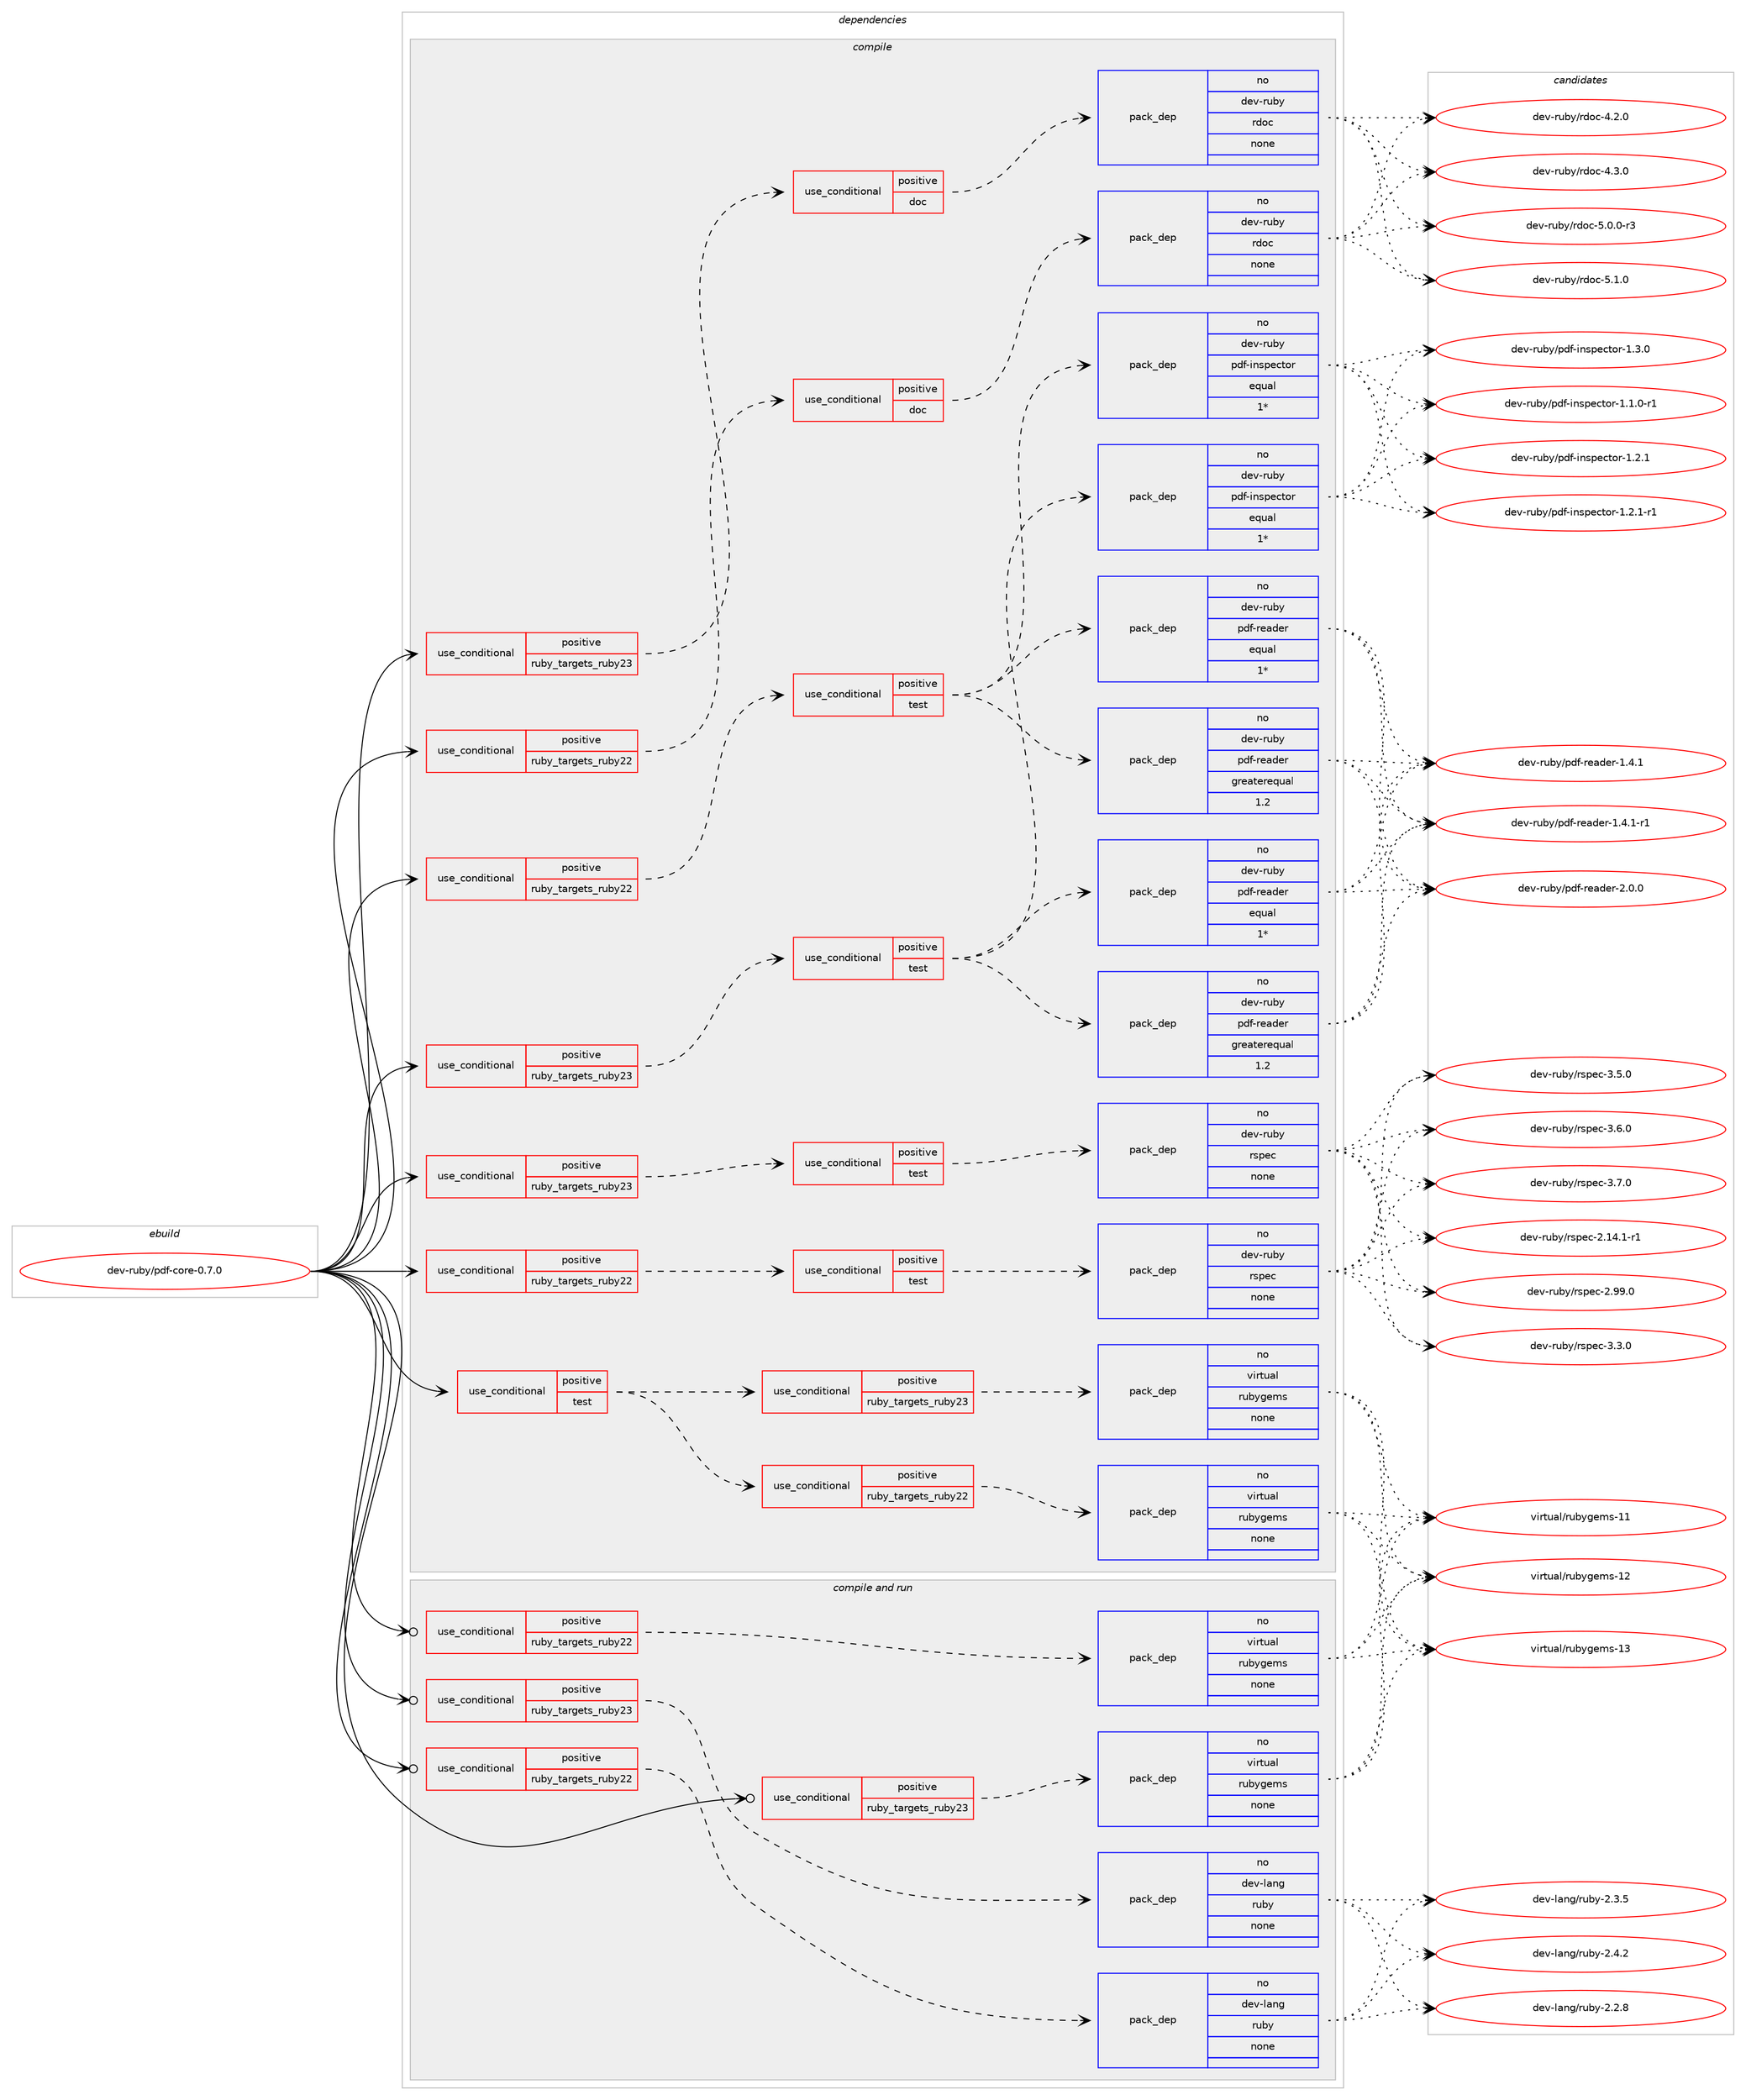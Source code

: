 digraph prolog {

# *************
# Graph options
# *************

newrank=true;
concentrate=true;
compound=true;
graph [rankdir=LR,fontname=Helvetica,fontsize=10,ranksep=1.5];#, ranksep=2.5, nodesep=0.2];
edge  [arrowhead=vee];
node  [fontname=Helvetica,fontsize=10];

# **********
# The ebuild
# **********

subgraph cluster_leftcol {
color=gray;
rank=same;
label=<<i>ebuild</i>>;
id [label="dev-ruby/pdf-core-0.7.0", color=red, width=4, href="../dev-ruby/pdf-core-0.7.0.svg"];
}

# ****************
# The dependencies
# ****************

subgraph cluster_midcol {
color=gray;
label=<<i>dependencies</i>>;
subgraph cluster_compile {
fillcolor="#eeeeee";
style=filled;
label=<<i>compile</i>>;
subgraph cond64779 {
dependency253383 [label=<<TABLE BORDER="0" CELLBORDER="1" CELLSPACING="0" CELLPADDING="4"><TR><TD ROWSPAN="3" CELLPADDING="10">use_conditional</TD></TR><TR><TD>positive</TD></TR><TR><TD>ruby_targets_ruby22</TD></TR></TABLE>>, shape=none, color=red];
subgraph cond64780 {
dependency253384 [label=<<TABLE BORDER="0" CELLBORDER="1" CELLSPACING="0" CELLPADDING="4"><TR><TD ROWSPAN="3" CELLPADDING="10">use_conditional</TD></TR><TR><TD>positive</TD></TR><TR><TD>doc</TD></TR></TABLE>>, shape=none, color=red];
subgraph pack184499 {
dependency253385 [label=<<TABLE BORDER="0" CELLBORDER="1" CELLSPACING="0" CELLPADDING="4" WIDTH="220"><TR><TD ROWSPAN="6" CELLPADDING="30">pack_dep</TD></TR><TR><TD WIDTH="110">no</TD></TR><TR><TD>dev-ruby</TD></TR><TR><TD>rdoc</TD></TR><TR><TD>none</TD></TR><TR><TD></TD></TR></TABLE>>, shape=none, color=blue];
}
dependency253384:e -> dependency253385:w [weight=20,style="dashed",arrowhead="vee"];
}
dependency253383:e -> dependency253384:w [weight=20,style="dashed",arrowhead="vee"];
}
id:e -> dependency253383:w [weight=20,style="solid",arrowhead="vee"];
subgraph cond64781 {
dependency253386 [label=<<TABLE BORDER="0" CELLBORDER="1" CELLSPACING="0" CELLPADDING="4"><TR><TD ROWSPAN="3" CELLPADDING="10">use_conditional</TD></TR><TR><TD>positive</TD></TR><TR><TD>ruby_targets_ruby22</TD></TR></TABLE>>, shape=none, color=red];
subgraph cond64782 {
dependency253387 [label=<<TABLE BORDER="0" CELLBORDER="1" CELLSPACING="0" CELLPADDING="4"><TR><TD ROWSPAN="3" CELLPADDING="10">use_conditional</TD></TR><TR><TD>positive</TD></TR><TR><TD>test</TD></TR></TABLE>>, shape=none, color=red];
subgraph pack184500 {
dependency253388 [label=<<TABLE BORDER="0" CELLBORDER="1" CELLSPACING="0" CELLPADDING="4" WIDTH="220"><TR><TD ROWSPAN="6" CELLPADDING="30">pack_dep</TD></TR><TR><TD WIDTH="110">no</TD></TR><TR><TD>dev-ruby</TD></TR><TR><TD>pdf-inspector</TD></TR><TR><TD>equal</TD></TR><TR><TD>1*</TD></TR></TABLE>>, shape=none, color=blue];
}
dependency253387:e -> dependency253388:w [weight=20,style="dashed",arrowhead="vee"];
subgraph pack184501 {
dependency253389 [label=<<TABLE BORDER="0" CELLBORDER="1" CELLSPACING="0" CELLPADDING="4" WIDTH="220"><TR><TD ROWSPAN="6" CELLPADDING="30">pack_dep</TD></TR><TR><TD WIDTH="110">no</TD></TR><TR><TD>dev-ruby</TD></TR><TR><TD>pdf-reader</TD></TR><TR><TD>greaterequal</TD></TR><TR><TD>1.2</TD></TR></TABLE>>, shape=none, color=blue];
}
dependency253387:e -> dependency253389:w [weight=20,style="dashed",arrowhead="vee"];
subgraph pack184502 {
dependency253390 [label=<<TABLE BORDER="0" CELLBORDER="1" CELLSPACING="0" CELLPADDING="4" WIDTH="220"><TR><TD ROWSPAN="6" CELLPADDING="30">pack_dep</TD></TR><TR><TD WIDTH="110">no</TD></TR><TR><TD>dev-ruby</TD></TR><TR><TD>pdf-reader</TD></TR><TR><TD>equal</TD></TR><TR><TD>1*</TD></TR></TABLE>>, shape=none, color=blue];
}
dependency253387:e -> dependency253390:w [weight=20,style="dashed",arrowhead="vee"];
}
dependency253386:e -> dependency253387:w [weight=20,style="dashed",arrowhead="vee"];
}
id:e -> dependency253386:w [weight=20,style="solid",arrowhead="vee"];
subgraph cond64783 {
dependency253391 [label=<<TABLE BORDER="0" CELLBORDER="1" CELLSPACING="0" CELLPADDING="4"><TR><TD ROWSPAN="3" CELLPADDING="10">use_conditional</TD></TR><TR><TD>positive</TD></TR><TR><TD>ruby_targets_ruby22</TD></TR></TABLE>>, shape=none, color=red];
subgraph cond64784 {
dependency253392 [label=<<TABLE BORDER="0" CELLBORDER="1" CELLSPACING="0" CELLPADDING="4"><TR><TD ROWSPAN="3" CELLPADDING="10">use_conditional</TD></TR><TR><TD>positive</TD></TR><TR><TD>test</TD></TR></TABLE>>, shape=none, color=red];
subgraph pack184503 {
dependency253393 [label=<<TABLE BORDER="0" CELLBORDER="1" CELLSPACING="0" CELLPADDING="4" WIDTH="220"><TR><TD ROWSPAN="6" CELLPADDING="30">pack_dep</TD></TR><TR><TD WIDTH="110">no</TD></TR><TR><TD>dev-ruby</TD></TR><TR><TD>rspec</TD></TR><TR><TD>none</TD></TR><TR><TD></TD></TR></TABLE>>, shape=none, color=blue];
}
dependency253392:e -> dependency253393:w [weight=20,style="dashed",arrowhead="vee"];
}
dependency253391:e -> dependency253392:w [weight=20,style="dashed",arrowhead="vee"];
}
id:e -> dependency253391:w [weight=20,style="solid",arrowhead="vee"];
subgraph cond64785 {
dependency253394 [label=<<TABLE BORDER="0" CELLBORDER="1" CELLSPACING="0" CELLPADDING="4"><TR><TD ROWSPAN="3" CELLPADDING="10">use_conditional</TD></TR><TR><TD>positive</TD></TR><TR><TD>ruby_targets_ruby23</TD></TR></TABLE>>, shape=none, color=red];
subgraph cond64786 {
dependency253395 [label=<<TABLE BORDER="0" CELLBORDER="1" CELLSPACING="0" CELLPADDING="4"><TR><TD ROWSPAN="3" CELLPADDING="10">use_conditional</TD></TR><TR><TD>positive</TD></TR><TR><TD>doc</TD></TR></TABLE>>, shape=none, color=red];
subgraph pack184504 {
dependency253396 [label=<<TABLE BORDER="0" CELLBORDER="1" CELLSPACING="0" CELLPADDING="4" WIDTH="220"><TR><TD ROWSPAN="6" CELLPADDING="30">pack_dep</TD></TR><TR><TD WIDTH="110">no</TD></TR><TR><TD>dev-ruby</TD></TR><TR><TD>rdoc</TD></TR><TR><TD>none</TD></TR><TR><TD></TD></TR></TABLE>>, shape=none, color=blue];
}
dependency253395:e -> dependency253396:w [weight=20,style="dashed",arrowhead="vee"];
}
dependency253394:e -> dependency253395:w [weight=20,style="dashed",arrowhead="vee"];
}
id:e -> dependency253394:w [weight=20,style="solid",arrowhead="vee"];
subgraph cond64787 {
dependency253397 [label=<<TABLE BORDER="0" CELLBORDER="1" CELLSPACING="0" CELLPADDING="4"><TR><TD ROWSPAN="3" CELLPADDING="10">use_conditional</TD></TR><TR><TD>positive</TD></TR><TR><TD>ruby_targets_ruby23</TD></TR></TABLE>>, shape=none, color=red];
subgraph cond64788 {
dependency253398 [label=<<TABLE BORDER="0" CELLBORDER="1" CELLSPACING="0" CELLPADDING="4"><TR><TD ROWSPAN="3" CELLPADDING="10">use_conditional</TD></TR><TR><TD>positive</TD></TR><TR><TD>test</TD></TR></TABLE>>, shape=none, color=red];
subgraph pack184505 {
dependency253399 [label=<<TABLE BORDER="0" CELLBORDER="1" CELLSPACING="0" CELLPADDING="4" WIDTH="220"><TR><TD ROWSPAN="6" CELLPADDING="30">pack_dep</TD></TR><TR><TD WIDTH="110">no</TD></TR><TR><TD>dev-ruby</TD></TR><TR><TD>pdf-inspector</TD></TR><TR><TD>equal</TD></TR><TR><TD>1*</TD></TR></TABLE>>, shape=none, color=blue];
}
dependency253398:e -> dependency253399:w [weight=20,style="dashed",arrowhead="vee"];
subgraph pack184506 {
dependency253400 [label=<<TABLE BORDER="0" CELLBORDER="1" CELLSPACING="0" CELLPADDING="4" WIDTH="220"><TR><TD ROWSPAN="6" CELLPADDING="30">pack_dep</TD></TR><TR><TD WIDTH="110">no</TD></TR><TR><TD>dev-ruby</TD></TR><TR><TD>pdf-reader</TD></TR><TR><TD>greaterequal</TD></TR><TR><TD>1.2</TD></TR></TABLE>>, shape=none, color=blue];
}
dependency253398:e -> dependency253400:w [weight=20,style="dashed",arrowhead="vee"];
subgraph pack184507 {
dependency253401 [label=<<TABLE BORDER="0" CELLBORDER="1" CELLSPACING="0" CELLPADDING="4" WIDTH="220"><TR><TD ROWSPAN="6" CELLPADDING="30">pack_dep</TD></TR><TR><TD WIDTH="110">no</TD></TR><TR><TD>dev-ruby</TD></TR><TR><TD>pdf-reader</TD></TR><TR><TD>equal</TD></TR><TR><TD>1*</TD></TR></TABLE>>, shape=none, color=blue];
}
dependency253398:e -> dependency253401:w [weight=20,style="dashed",arrowhead="vee"];
}
dependency253397:e -> dependency253398:w [weight=20,style="dashed",arrowhead="vee"];
}
id:e -> dependency253397:w [weight=20,style="solid",arrowhead="vee"];
subgraph cond64789 {
dependency253402 [label=<<TABLE BORDER="0" CELLBORDER="1" CELLSPACING="0" CELLPADDING="4"><TR><TD ROWSPAN="3" CELLPADDING="10">use_conditional</TD></TR><TR><TD>positive</TD></TR><TR><TD>ruby_targets_ruby23</TD></TR></TABLE>>, shape=none, color=red];
subgraph cond64790 {
dependency253403 [label=<<TABLE BORDER="0" CELLBORDER="1" CELLSPACING="0" CELLPADDING="4"><TR><TD ROWSPAN="3" CELLPADDING="10">use_conditional</TD></TR><TR><TD>positive</TD></TR><TR><TD>test</TD></TR></TABLE>>, shape=none, color=red];
subgraph pack184508 {
dependency253404 [label=<<TABLE BORDER="0" CELLBORDER="1" CELLSPACING="0" CELLPADDING="4" WIDTH="220"><TR><TD ROWSPAN="6" CELLPADDING="30">pack_dep</TD></TR><TR><TD WIDTH="110">no</TD></TR><TR><TD>dev-ruby</TD></TR><TR><TD>rspec</TD></TR><TR><TD>none</TD></TR><TR><TD></TD></TR></TABLE>>, shape=none, color=blue];
}
dependency253403:e -> dependency253404:w [weight=20,style="dashed",arrowhead="vee"];
}
dependency253402:e -> dependency253403:w [weight=20,style="dashed",arrowhead="vee"];
}
id:e -> dependency253402:w [weight=20,style="solid",arrowhead="vee"];
subgraph cond64791 {
dependency253405 [label=<<TABLE BORDER="0" CELLBORDER="1" CELLSPACING="0" CELLPADDING="4"><TR><TD ROWSPAN="3" CELLPADDING="10">use_conditional</TD></TR><TR><TD>positive</TD></TR><TR><TD>test</TD></TR></TABLE>>, shape=none, color=red];
subgraph cond64792 {
dependency253406 [label=<<TABLE BORDER="0" CELLBORDER="1" CELLSPACING="0" CELLPADDING="4"><TR><TD ROWSPAN="3" CELLPADDING="10">use_conditional</TD></TR><TR><TD>positive</TD></TR><TR><TD>ruby_targets_ruby22</TD></TR></TABLE>>, shape=none, color=red];
subgraph pack184509 {
dependency253407 [label=<<TABLE BORDER="0" CELLBORDER="1" CELLSPACING="0" CELLPADDING="4" WIDTH="220"><TR><TD ROWSPAN="6" CELLPADDING="30">pack_dep</TD></TR><TR><TD WIDTH="110">no</TD></TR><TR><TD>virtual</TD></TR><TR><TD>rubygems</TD></TR><TR><TD>none</TD></TR><TR><TD></TD></TR></TABLE>>, shape=none, color=blue];
}
dependency253406:e -> dependency253407:w [weight=20,style="dashed",arrowhead="vee"];
}
dependency253405:e -> dependency253406:w [weight=20,style="dashed",arrowhead="vee"];
subgraph cond64793 {
dependency253408 [label=<<TABLE BORDER="0" CELLBORDER="1" CELLSPACING="0" CELLPADDING="4"><TR><TD ROWSPAN="3" CELLPADDING="10">use_conditional</TD></TR><TR><TD>positive</TD></TR><TR><TD>ruby_targets_ruby23</TD></TR></TABLE>>, shape=none, color=red];
subgraph pack184510 {
dependency253409 [label=<<TABLE BORDER="0" CELLBORDER="1" CELLSPACING="0" CELLPADDING="4" WIDTH="220"><TR><TD ROWSPAN="6" CELLPADDING="30">pack_dep</TD></TR><TR><TD WIDTH="110">no</TD></TR><TR><TD>virtual</TD></TR><TR><TD>rubygems</TD></TR><TR><TD>none</TD></TR><TR><TD></TD></TR></TABLE>>, shape=none, color=blue];
}
dependency253408:e -> dependency253409:w [weight=20,style="dashed",arrowhead="vee"];
}
dependency253405:e -> dependency253408:w [weight=20,style="dashed",arrowhead="vee"];
}
id:e -> dependency253405:w [weight=20,style="solid",arrowhead="vee"];
}
subgraph cluster_compileandrun {
fillcolor="#eeeeee";
style=filled;
label=<<i>compile and run</i>>;
subgraph cond64794 {
dependency253410 [label=<<TABLE BORDER="0" CELLBORDER="1" CELLSPACING="0" CELLPADDING="4"><TR><TD ROWSPAN="3" CELLPADDING="10">use_conditional</TD></TR><TR><TD>positive</TD></TR><TR><TD>ruby_targets_ruby22</TD></TR></TABLE>>, shape=none, color=red];
subgraph pack184511 {
dependency253411 [label=<<TABLE BORDER="0" CELLBORDER="1" CELLSPACING="0" CELLPADDING="4" WIDTH="220"><TR><TD ROWSPAN="6" CELLPADDING="30">pack_dep</TD></TR><TR><TD WIDTH="110">no</TD></TR><TR><TD>dev-lang</TD></TR><TR><TD>ruby</TD></TR><TR><TD>none</TD></TR><TR><TD></TD></TR></TABLE>>, shape=none, color=blue];
}
dependency253410:e -> dependency253411:w [weight=20,style="dashed",arrowhead="vee"];
}
id:e -> dependency253410:w [weight=20,style="solid",arrowhead="odotvee"];
subgraph cond64795 {
dependency253412 [label=<<TABLE BORDER="0" CELLBORDER="1" CELLSPACING="0" CELLPADDING="4"><TR><TD ROWSPAN="3" CELLPADDING="10">use_conditional</TD></TR><TR><TD>positive</TD></TR><TR><TD>ruby_targets_ruby22</TD></TR></TABLE>>, shape=none, color=red];
subgraph pack184512 {
dependency253413 [label=<<TABLE BORDER="0" CELLBORDER="1" CELLSPACING="0" CELLPADDING="4" WIDTH="220"><TR><TD ROWSPAN="6" CELLPADDING="30">pack_dep</TD></TR><TR><TD WIDTH="110">no</TD></TR><TR><TD>virtual</TD></TR><TR><TD>rubygems</TD></TR><TR><TD>none</TD></TR><TR><TD></TD></TR></TABLE>>, shape=none, color=blue];
}
dependency253412:e -> dependency253413:w [weight=20,style="dashed",arrowhead="vee"];
}
id:e -> dependency253412:w [weight=20,style="solid",arrowhead="odotvee"];
subgraph cond64796 {
dependency253414 [label=<<TABLE BORDER="0" CELLBORDER="1" CELLSPACING="0" CELLPADDING="4"><TR><TD ROWSPAN="3" CELLPADDING="10">use_conditional</TD></TR><TR><TD>positive</TD></TR><TR><TD>ruby_targets_ruby23</TD></TR></TABLE>>, shape=none, color=red];
subgraph pack184513 {
dependency253415 [label=<<TABLE BORDER="0" CELLBORDER="1" CELLSPACING="0" CELLPADDING="4" WIDTH="220"><TR><TD ROWSPAN="6" CELLPADDING="30">pack_dep</TD></TR><TR><TD WIDTH="110">no</TD></TR><TR><TD>dev-lang</TD></TR><TR><TD>ruby</TD></TR><TR><TD>none</TD></TR><TR><TD></TD></TR></TABLE>>, shape=none, color=blue];
}
dependency253414:e -> dependency253415:w [weight=20,style="dashed",arrowhead="vee"];
}
id:e -> dependency253414:w [weight=20,style="solid",arrowhead="odotvee"];
subgraph cond64797 {
dependency253416 [label=<<TABLE BORDER="0" CELLBORDER="1" CELLSPACING="0" CELLPADDING="4"><TR><TD ROWSPAN="3" CELLPADDING="10">use_conditional</TD></TR><TR><TD>positive</TD></TR><TR><TD>ruby_targets_ruby23</TD></TR></TABLE>>, shape=none, color=red];
subgraph pack184514 {
dependency253417 [label=<<TABLE BORDER="0" CELLBORDER="1" CELLSPACING="0" CELLPADDING="4" WIDTH="220"><TR><TD ROWSPAN="6" CELLPADDING="30">pack_dep</TD></TR><TR><TD WIDTH="110">no</TD></TR><TR><TD>virtual</TD></TR><TR><TD>rubygems</TD></TR><TR><TD>none</TD></TR><TR><TD></TD></TR></TABLE>>, shape=none, color=blue];
}
dependency253416:e -> dependency253417:w [weight=20,style="dashed",arrowhead="vee"];
}
id:e -> dependency253416:w [weight=20,style="solid",arrowhead="odotvee"];
}
subgraph cluster_run {
fillcolor="#eeeeee";
style=filled;
label=<<i>run</i>>;
}
}

# **************
# The candidates
# **************

subgraph cluster_choices {
rank=same;
color=gray;
label=<<i>candidates</i>>;

subgraph choice184499 {
color=black;
nodesep=1;
choice10010111845114117981214711410011199455246504648 [label="dev-ruby/rdoc-4.2.0", color=red, width=4,href="../dev-ruby/rdoc-4.2.0.svg"];
choice10010111845114117981214711410011199455246514648 [label="dev-ruby/rdoc-4.3.0", color=red, width=4,href="../dev-ruby/rdoc-4.3.0.svg"];
choice100101118451141179812147114100111994553464846484511451 [label="dev-ruby/rdoc-5.0.0-r3", color=red, width=4,href="../dev-ruby/rdoc-5.0.0-r3.svg"];
choice10010111845114117981214711410011199455346494648 [label="dev-ruby/rdoc-5.1.0", color=red, width=4,href="../dev-ruby/rdoc-5.1.0.svg"];
dependency253385:e -> choice10010111845114117981214711410011199455246504648:w [style=dotted,weight="100"];
dependency253385:e -> choice10010111845114117981214711410011199455246514648:w [style=dotted,weight="100"];
dependency253385:e -> choice100101118451141179812147114100111994553464846484511451:w [style=dotted,weight="100"];
dependency253385:e -> choice10010111845114117981214711410011199455346494648:w [style=dotted,weight="100"];
}
subgraph choice184500 {
color=black;
nodesep=1;
choice10010111845114117981214711210010245105110115112101991161111144549464946484511449 [label="dev-ruby/pdf-inspector-1.1.0-r1", color=red, width=4,href="../dev-ruby/pdf-inspector-1.1.0-r1.svg"];
choice1001011184511411798121471121001024510511011511210199116111114454946504649 [label="dev-ruby/pdf-inspector-1.2.1", color=red, width=4,href="../dev-ruby/pdf-inspector-1.2.1.svg"];
choice10010111845114117981214711210010245105110115112101991161111144549465046494511449 [label="dev-ruby/pdf-inspector-1.2.1-r1", color=red, width=4,href="../dev-ruby/pdf-inspector-1.2.1-r1.svg"];
choice1001011184511411798121471121001024510511011511210199116111114454946514648 [label="dev-ruby/pdf-inspector-1.3.0", color=red, width=4,href="../dev-ruby/pdf-inspector-1.3.0.svg"];
dependency253388:e -> choice10010111845114117981214711210010245105110115112101991161111144549464946484511449:w [style=dotted,weight="100"];
dependency253388:e -> choice1001011184511411798121471121001024510511011511210199116111114454946504649:w [style=dotted,weight="100"];
dependency253388:e -> choice10010111845114117981214711210010245105110115112101991161111144549465046494511449:w [style=dotted,weight="100"];
dependency253388:e -> choice1001011184511411798121471121001024510511011511210199116111114454946514648:w [style=dotted,weight="100"];
}
subgraph choice184501 {
color=black;
nodesep=1;
choice1001011184511411798121471121001024511410197100101114454946524649 [label="dev-ruby/pdf-reader-1.4.1", color=red, width=4,href="../dev-ruby/pdf-reader-1.4.1.svg"];
choice10010111845114117981214711210010245114101971001011144549465246494511449 [label="dev-ruby/pdf-reader-1.4.1-r1", color=red, width=4,href="../dev-ruby/pdf-reader-1.4.1-r1.svg"];
choice1001011184511411798121471121001024511410197100101114455046484648 [label="dev-ruby/pdf-reader-2.0.0", color=red, width=4,href="../dev-ruby/pdf-reader-2.0.0.svg"];
dependency253389:e -> choice1001011184511411798121471121001024511410197100101114454946524649:w [style=dotted,weight="100"];
dependency253389:e -> choice10010111845114117981214711210010245114101971001011144549465246494511449:w [style=dotted,weight="100"];
dependency253389:e -> choice1001011184511411798121471121001024511410197100101114455046484648:w [style=dotted,weight="100"];
}
subgraph choice184502 {
color=black;
nodesep=1;
choice1001011184511411798121471121001024511410197100101114454946524649 [label="dev-ruby/pdf-reader-1.4.1", color=red, width=4,href="../dev-ruby/pdf-reader-1.4.1.svg"];
choice10010111845114117981214711210010245114101971001011144549465246494511449 [label="dev-ruby/pdf-reader-1.4.1-r1", color=red, width=4,href="../dev-ruby/pdf-reader-1.4.1-r1.svg"];
choice1001011184511411798121471121001024511410197100101114455046484648 [label="dev-ruby/pdf-reader-2.0.0", color=red, width=4,href="../dev-ruby/pdf-reader-2.0.0.svg"];
dependency253390:e -> choice1001011184511411798121471121001024511410197100101114454946524649:w [style=dotted,weight="100"];
dependency253390:e -> choice10010111845114117981214711210010245114101971001011144549465246494511449:w [style=dotted,weight="100"];
dependency253390:e -> choice1001011184511411798121471121001024511410197100101114455046484648:w [style=dotted,weight="100"];
}
subgraph choice184503 {
color=black;
nodesep=1;
choice10010111845114117981214711411511210199455046495246494511449 [label="dev-ruby/rspec-2.14.1-r1", color=red, width=4,href="../dev-ruby/rspec-2.14.1-r1.svg"];
choice1001011184511411798121471141151121019945504657574648 [label="dev-ruby/rspec-2.99.0", color=red, width=4,href="../dev-ruby/rspec-2.99.0.svg"];
choice10010111845114117981214711411511210199455146514648 [label="dev-ruby/rspec-3.3.0", color=red, width=4,href="../dev-ruby/rspec-3.3.0.svg"];
choice10010111845114117981214711411511210199455146534648 [label="dev-ruby/rspec-3.5.0", color=red, width=4,href="../dev-ruby/rspec-3.5.0.svg"];
choice10010111845114117981214711411511210199455146544648 [label="dev-ruby/rspec-3.6.0", color=red, width=4,href="../dev-ruby/rspec-3.6.0.svg"];
choice10010111845114117981214711411511210199455146554648 [label="dev-ruby/rspec-3.7.0", color=red, width=4,href="../dev-ruby/rspec-3.7.0.svg"];
dependency253393:e -> choice10010111845114117981214711411511210199455046495246494511449:w [style=dotted,weight="100"];
dependency253393:e -> choice1001011184511411798121471141151121019945504657574648:w [style=dotted,weight="100"];
dependency253393:e -> choice10010111845114117981214711411511210199455146514648:w [style=dotted,weight="100"];
dependency253393:e -> choice10010111845114117981214711411511210199455146534648:w [style=dotted,weight="100"];
dependency253393:e -> choice10010111845114117981214711411511210199455146544648:w [style=dotted,weight="100"];
dependency253393:e -> choice10010111845114117981214711411511210199455146554648:w [style=dotted,weight="100"];
}
subgraph choice184504 {
color=black;
nodesep=1;
choice10010111845114117981214711410011199455246504648 [label="dev-ruby/rdoc-4.2.0", color=red, width=4,href="../dev-ruby/rdoc-4.2.0.svg"];
choice10010111845114117981214711410011199455246514648 [label="dev-ruby/rdoc-4.3.0", color=red, width=4,href="../dev-ruby/rdoc-4.3.0.svg"];
choice100101118451141179812147114100111994553464846484511451 [label="dev-ruby/rdoc-5.0.0-r3", color=red, width=4,href="../dev-ruby/rdoc-5.0.0-r3.svg"];
choice10010111845114117981214711410011199455346494648 [label="dev-ruby/rdoc-5.1.0", color=red, width=4,href="../dev-ruby/rdoc-5.1.0.svg"];
dependency253396:e -> choice10010111845114117981214711410011199455246504648:w [style=dotted,weight="100"];
dependency253396:e -> choice10010111845114117981214711410011199455246514648:w [style=dotted,weight="100"];
dependency253396:e -> choice100101118451141179812147114100111994553464846484511451:w [style=dotted,weight="100"];
dependency253396:e -> choice10010111845114117981214711410011199455346494648:w [style=dotted,weight="100"];
}
subgraph choice184505 {
color=black;
nodesep=1;
choice10010111845114117981214711210010245105110115112101991161111144549464946484511449 [label="dev-ruby/pdf-inspector-1.1.0-r1", color=red, width=4,href="../dev-ruby/pdf-inspector-1.1.0-r1.svg"];
choice1001011184511411798121471121001024510511011511210199116111114454946504649 [label="dev-ruby/pdf-inspector-1.2.1", color=red, width=4,href="../dev-ruby/pdf-inspector-1.2.1.svg"];
choice10010111845114117981214711210010245105110115112101991161111144549465046494511449 [label="dev-ruby/pdf-inspector-1.2.1-r1", color=red, width=4,href="../dev-ruby/pdf-inspector-1.2.1-r1.svg"];
choice1001011184511411798121471121001024510511011511210199116111114454946514648 [label="dev-ruby/pdf-inspector-1.3.0", color=red, width=4,href="../dev-ruby/pdf-inspector-1.3.0.svg"];
dependency253399:e -> choice10010111845114117981214711210010245105110115112101991161111144549464946484511449:w [style=dotted,weight="100"];
dependency253399:e -> choice1001011184511411798121471121001024510511011511210199116111114454946504649:w [style=dotted,weight="100"];
dependency253399:e -> choice10010111845114117981214711210010245105110115112101991161111144549465046494511449:w [style=dotted,weight="100"];
dependency253399:e -> choice1001011184511411798121471121001024510511011511210199116111114454946514648:w [style=dotted,weight="100"];
}
subgraph choice184506 {
color=black;
nodesep=1;
choice1001011184511411798121471121001024511410197100101114454946524649 [label="dev-ruby/pdf-reader-1.4.1", color=red, width=4,href="../dev-ruby/pdf-reader-1.4.1.svg"];
choice10010111845114117981214711210010245114101971001011144549465246494511449 [label="dev-ruby/pdf-reader-1.4.1-r1", color=red, width=4,href="../dev-ruby/pdf-reader-1.4.1-r1.svg"];
choice1001011184511411798121471121001024511410197100101114455046484648 [label="dev-ruby/pdf-reader-2.0.0", color=red, width=4,href="../dev-ruby/pdf-reader-2.0.0.svg"];
dependency253400:e -> choice1001011184511411798121471121001024511410197100101114454946524649:w [style=dotted,weight="100"];
dependency253400:e -> choice10010111845114117981214711210010245114101971001011144549465246494511449:w [style=dotted,weight="100"];
dependency253400:e -> choice1001011184511411798121471121001024511410197100101114455046484648:w [style=dotted,weight="100"];
}
subgraph choice184507 {
color=black;
nodesep=1;
choice1001011184511411798121471121001024511410197100101114454946524649 [label="dev-ruby/pdf-reader-1.4.1", color=red, width=4,href="../dev-ruby/pdf-reader-1.4.1.svg"];
choice10010111845114117981214711210010245114101971001011144549465246494511449 [label="dev-ruby/pdf-reader-1.4.1-r1", color=red, width=4,href="../dev-ruby/pdf-reader-1.4.1-r1.svg"];
choice1001011184511411798121471121001024511410197100101114455046484648 [label="dev-ruby/pdf-reader-2.0.0", color=red, width=4,href="../dev-ruby/pdf-reader-2.0.0.svg"];
dependency253401:e -> choice1001011184511411798121471121001024511410197100101114454946524649:w [style=dotted,weight="100"];
dependency253401:e -> choice10010111845114117981214711210010245114101971001011144549465246494511449:w [style=dotted,weight="100"];
dependency253401:e -> choice1001011184511411798121471121001024511410197100101114455046484648:w [style=dotted,weight="100"];
}
subgraph choice184508 {
color=black;
nodesep=1;
choice10010111845114117981214711411511210199455046495246494511449 [label="dev-ruby/rspec-2.14.1-r1", color=red, width=4,href="../dev-ruby/rspec-2.14.1-r1.svg"];
choice1001011184511411798121471141151121019945504657574648 [label="dev-ruby/rspec-2.99.0", color=red, width=4,href="../dev-ruby/rspec-2.99.0.svg"];
choice10010111845114117981214711411511210199455146514648 [label="dev-ruby/rspec-3.3.0", color=red, width=4,href="../dev-ruby/rspec-3.3.0.svg"];
choice10010111845114117981214711411511210199455146534648 [label="dev-ruby/rspec-3.5.0", color=red, width=4,href="../dev-ruby/rspec-3.5.0.svg"];
choice10010111845114117981214711411511210199455146544648 [label="dev-ruby/rspec-3.6.0", color=red, width=4,href="../dev-ruby/rspec-3.6.0.svg"];
choice10010111845114117981214711411511210199455146554648 [label="dev-ruby/rspec-3.7.0", color=red, width=4,href="../dev-ruby/rspec-3.7.0.svg"];
dependency253404:e -> choice10010111845114117981214711411511210199455046495246494511449:w [style=dotted,weight="100"];
dependency253404:e -> choice1001011184511411798121471141151121019945504657574648:w [style=dotted,weight="100"];
dependency253404:e -> choice10010111845114117981214711411511210199455146514648:w [style=dotted,weight="100"];
dependency253404:e -> choice10010111845114117981214711411511210199455146534648:w [style=dotted,weight="100"];
dependency253404:e -> choice10010111845114117981214711411511210199455146544648:w [style=dotted,weight="100"];
dependency253404:e -> choice10010111845114117981214711411511210199455146554648:w [style=dotted,weight="100"];
}
subgraph choice184509 {
color=black;
nodesep=1;
choice118105114116117971084711411798121103101109115454949 [label="virtual/rubygems-11", color=red, width=4,href="../virtual/rubygems-11.svg"];
choice118105114116117971084711411798121103101109115454950 [label="virtual/rubygems-12", color=red, width=4,href="../virtual/rubygems-12.svg"];
choice118105114116117971084711411798121103101109115454951 [label="virtual/rubygems-13", color=red, width=4,href="../virtual/rubygems-13.svg"];
dependency253407:e -> choice118105114116117971084711411798121103101109115454949:w [style=dotted,weight="100"];
dependency253407:e -> choice118105114116117971084711411798121103101109115454950:w [style=dotted,weight="100"];
dependency253407:e -> choice118105114116117971084711411798121103101109115454951:w [style=dotted,weight="100"];
}
subgraph choice184510 {
color=black;
nodesep=1;
choice118105114116117971084711411798121103101109115454949 [label="virtual/rubygems-11", color=red, width=4,href="../virtual/rubygems-11.svg"];
choice118105114116117971084711411798121103101109115454950 [label="virtual/rubygems-12", color=red, width=4,href="../virtual/rubygems-12.svg"];
choice118105114116117971084711411798121103101109115454951 [label="virtual/rubygems-13", color=red, width=4,href="../virtual/rubygems-13.svg"];
dependency253409:e -> choice118105114116117971084711411798121103101109115454949:w [style=dotted,weight="100"];
dependency253409:e -> choice118105114116117971084711411798121103101109115454950:w [style=dotted,weight="100"];
dependency253409:e -> choice118105114116117971084711411798121103101109115454951:w [style=dotted,weight="100"];
}
subgraph choice184511 {
color=black;
nodesep=1;
choice10010111845108971101034711411798121455046504656 [label="dev-lang/ruby-2.2.8", color=red, width=4,href="../dev-lang/ruby-2.2.8.svg"];
choice10010111845108971101034711411798121455046514653 [label="dev-lang/ruby-2.3.5", color=red, width=4,href="../dev-lang/ruby-2.3.5.svg"];
choice10010111845108971101034711411798121455046524650 [label="dev-lang/ruby-2.4.2", color=red, width=4,href="../dev-lang/ruby-2.4.2.svg"];
dependency253411:e -> choice10010111845108971101034711411798121455046504656:w [style=dotted,weight="100"];
dependency253411:e -> choice10010111845108971101034711411798121455046514653:w [style=dotted,weight="100"];
dependency253411:e -> choice10010111845108971101034711411798121455046524650:w [style=dotted,weight="100"];
}
subgraph choice184512 {
color=black;
nodesep=1;
choice118105114116117971084711411798121103101109115454949 [label="virtual/rubygems-11", color=red, width=4,href="../virtual/rubygems-11.svg"];
choice118105114116117971084711411798121103101109115454950 [label="virtual/rubygems-12", color=red, width=4,href="../virtual/rubygems-12.svg"];
choice118105114116117971084711411798121103101109115454951 [label="virtual/rubygems-13", color=red, width=4,href="../virtual/rubygems-13.svg"];
dependency253413:e -> choice118105114116117971084711411798121103101109115454949:w [style=dotted,weight="100"];
dependency253413:e -> choice118105114116117971084711411798121103101109115454950:w [style=dotted,weight="100"];
dependency253413:e -> choice118105114116117971084711411798121103101109115454951:w [style=dotted,weight="100"];
}
subgraph choice184513 {
color=black;
nodesep=1;
choice10010111845108971101034711411798121455046504656 [label="dev-lang/ruby-2.2.8", color=red, width=4,href="../dev-lang/ruby-2.2.8.svg"];
choice10010111845108971101034711411798121455046514653 [label="dev-lang/ruby-2.3.5", color=red, width=4,href="../dev-lang/ruby-2.3.5.svg"];
choice10010111845108971101034711411798121455046524650 [label="dev-lang/ruby-2.4.2", color=red, width=4,href="../dev-lang/ruby-2.4.2.svg"];
dependency253415:e -> choice10010111845108971101034711411798121455046504656:w [style=dotted,weight="100"];
dependency253415:e -> choice10010111845108971101034711411798121455046514653:w [style=dotted,weight="100"];
dependency253415:e -> choice10010111845108971101034711411798121455046524650:w [style=dotted,weight="100"];
}
subgraph choice184514 {
color=black;
nodesep=1;
choice118105114116117971084711411798121103101109115454949 [label="virtual/rubygems-11", color=red, width=4,href="../virtual/rubygems-11.svg"];
choice118105114116117971084711411798121103101109115454950 [label="virtual/rubygems-12", color=red, width=4,href="../virtual/rubygems-12.svg"];
choice118105114116117971084711411798121103101109115454951 [label="virtual/rubygems-13", color=red, width=4,href="../virtual/rubygems-13.svg"];
dependency253417:e -> choice118105114116117971084711411798121103101109115454949:w [style=dotted,weight="100"];
dependency253417:e -> choice118105114116117971084711411798121103101109115454950:w [style=dotted,weight="100"];
dependency253417:e -> choice118105114116117971084711411798121103101109115454951:w [style=dotted,weight="100"];
}
}

}
